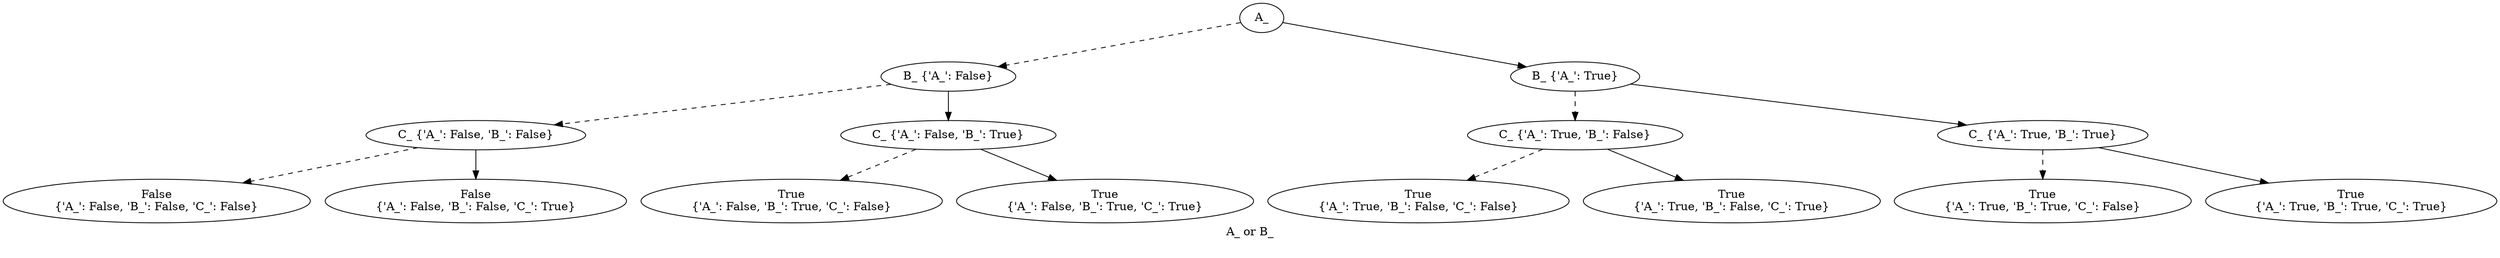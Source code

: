 digraph{
label="A_ or B_\n\n"
2296172227280[label=A_]2296172227792[label="B_ {'A_': False}"]
2296172227280 -> 2296172227792[style=dashed]
2296172228048[label="C_ {'A_': False, 'B_': False}"]
2296172227792 -> 2296172228048[style=dashed]
2296172227408[label="False
{'A_': False, 'B_': False, 'C_': False}"]
2296172228048 -> 2296172227408[style=dashed]
2296172227920[label="False
{'A_': False, 'B_': False, 'C_': True}"]
2296172228048 -> 2296172227920
2296172228560[label="C_ {'A_': False, 'B_': True}"]
2296172227792 -> 2296172228560
2296172228688[label="True
{'A_': False, 'B_': True, 'C_': False}"]
2296172228560 -> 2296172228688[style=dashed]
2296172228816[label="True
{'A_': False, 'B_': True, 'C_': True}"]
2296172228560 -> 2296172228816
2296172228944[label="B_ {'A_': True}"]
2296172227280 -> 2296172228944
2296172229200[label="C_ {'A_': True, 'B_': False}"]
2296172228944 -> 2296172229200[style=dashed]
2296172229328[label="True
{'A_': True, 'B_': False, 'C_': False}"]
2296172229200 -> 2296172229328[style=dashed]
2296172229456[label="True
{'A_': True, 'B_': False, 'C_': True}"]
2296172229200 -> 2296172229456
2296172229584[label="C_ {'A_': True, 'B_': True}"]
2296172228944 -> 2296172229584
2296172229840[label="True
{'A_': True, 'B_': True, 'C_': False}"]
2296172229584 -> 2296172229840[style=dashed]
2296172230096[label="True
{'A_': True, 'B_': True, 'C_': True}"]
2296172229584 -> 2296172230096
}